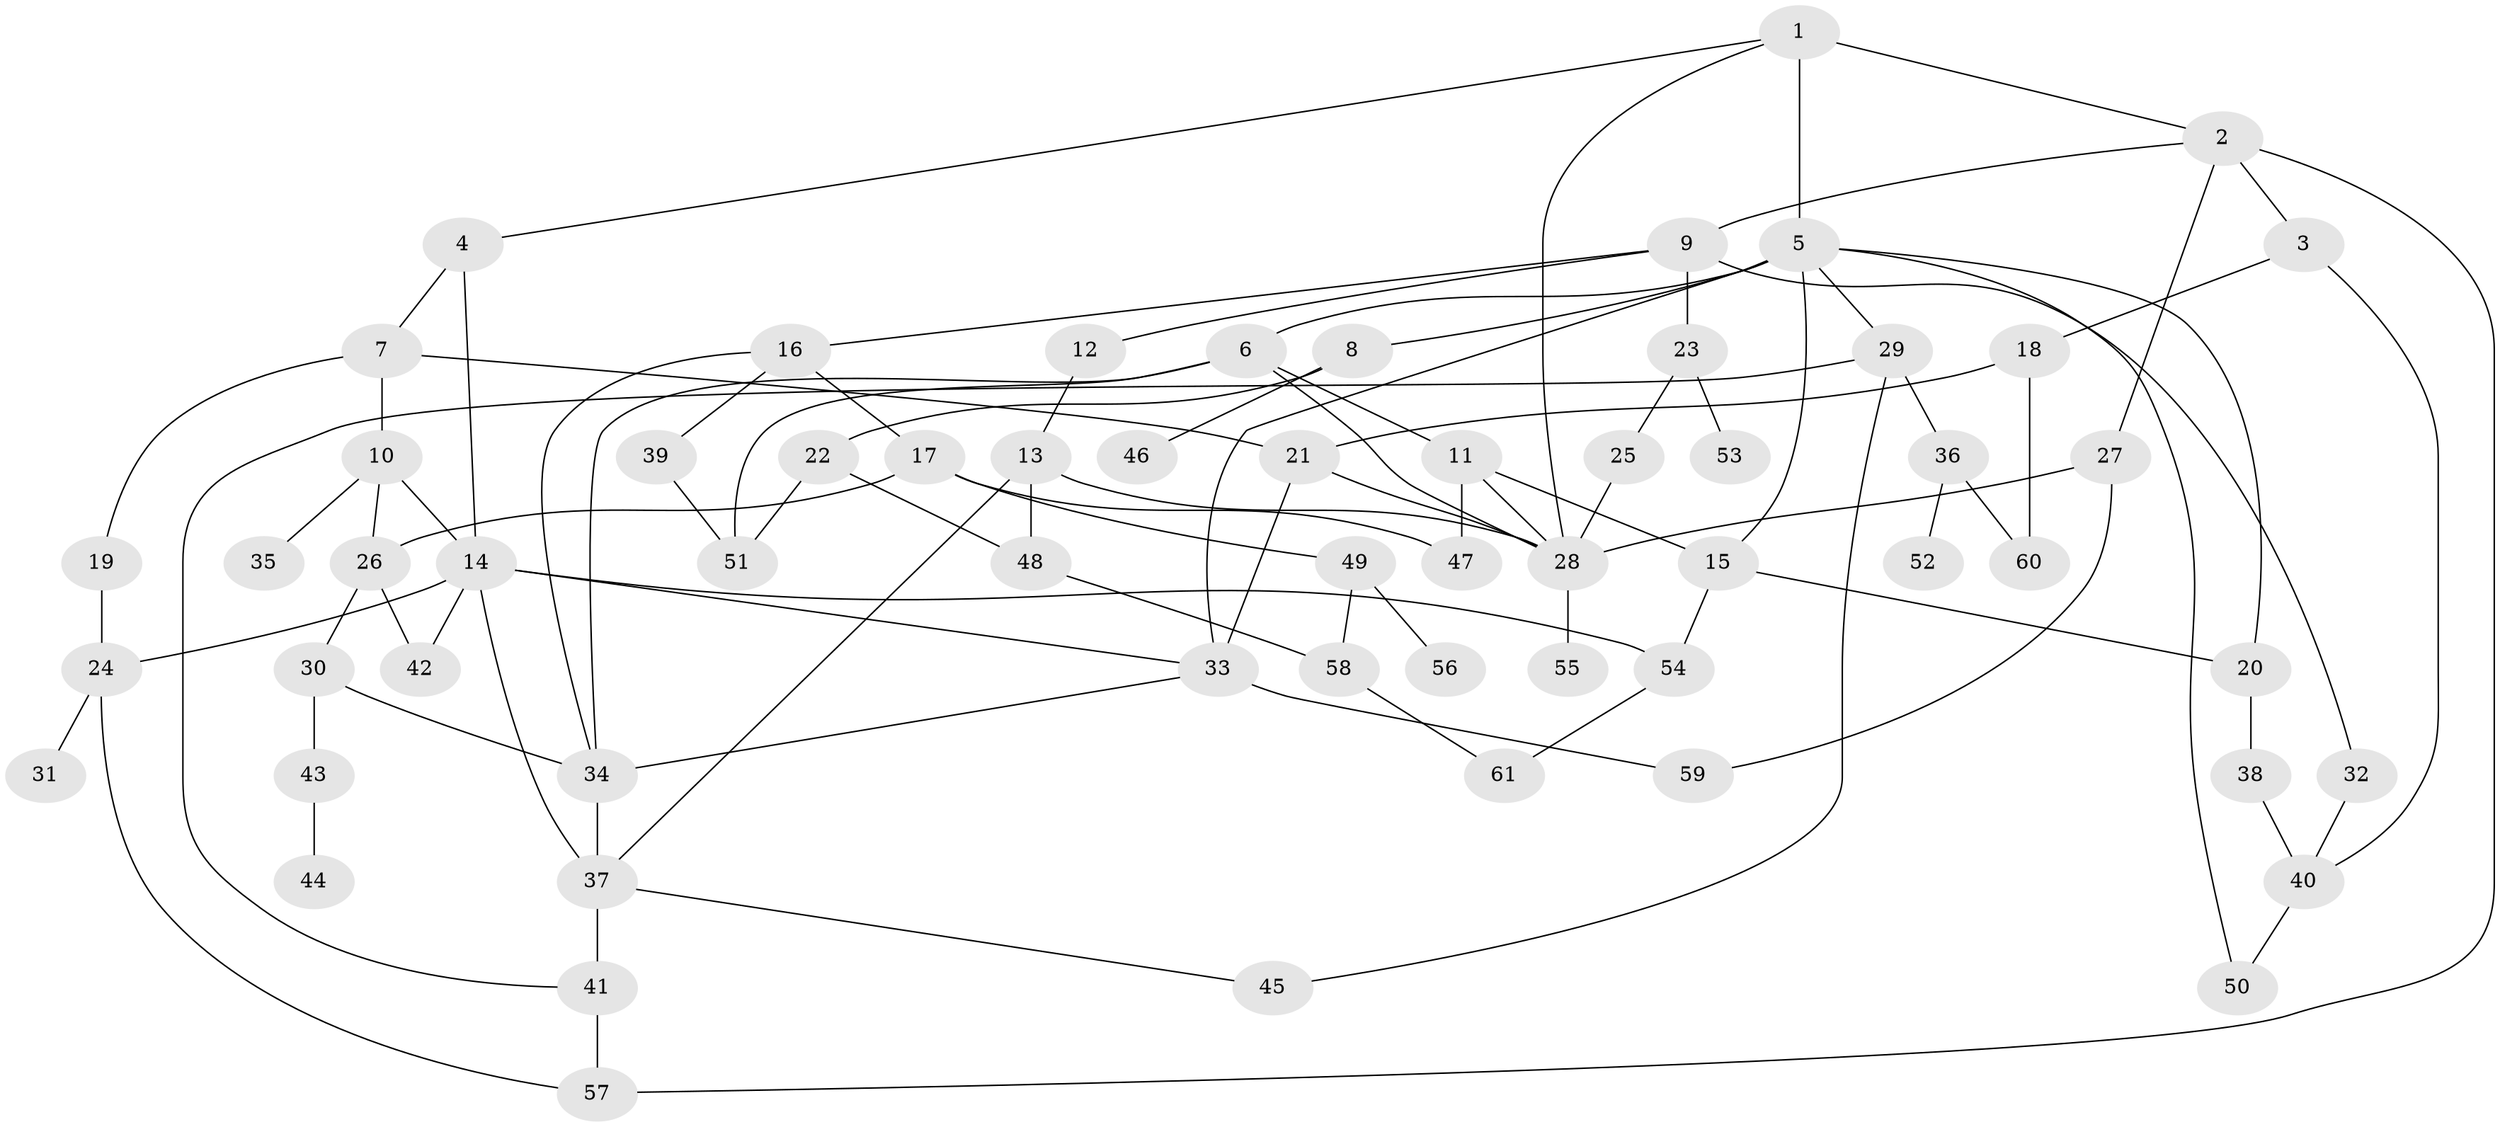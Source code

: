 // original degree distribution, {6: 0.024793388429752067, 4: 0.2231404958677686, 3: 0.1652892561983471, 2: 0.256198347107438, 1: 0.2644628099173554, 7: 0.01652892561983471, 5: 0.049586776859504134}
// Generated by graph-tools (version 1.1) at 2025/34/03/09/25 02:34:22]
// undirected, 61 vertices, 96 edges
graph export_dot {
graph [start="1"]
  node [color=gray90,style=filled];
  1;
  2;
  3;
  4;
  5;
  6;
  7;
  8;
  9;
  10;
  11;
  12;
  13;
  14;
  15;
  16;
  17;
  18;
  19;
  20;
  21;
  22;
  23;
  24;
  25;
  26;
  27;
  28;
  29;
  30;
  31;
  32;
  33;
  34;
  35;
  36;
  37;
  38;
  39;
  40;
  41;
  42;
  43;
  44;
  45;
  46;
  47;
  48;
  49;
  50;
  51;
  52;
  53;
  54;
  55;
  56;
  57;
  58;
  59;
  60;
  61;
  1 -- 2 [weight=1.0];
  1 -- 4 [weight=1.0];
  1 -- 5 [weight=2.0];
  1 -- 28 [weight=1.0];
  2 -- 3 [weight=1.0];
  2 -- 9 [weight=1.0];
  2 -- 27 [weight=1.0];
  2 -- 57 [weight=1.0];
  3 -- 18 [weight=1.0];
  3 -- 40 [weight=1.0];
  4 -- 7 [weight=1.0];
  4 -- 14 [weight=1.0];
  5 -- 6 [weight=1.0];
  5 -- 8 [weight=1.0];
  5 -- 15 [weight=1.0];
  5 -- 20 [weight=1.0];
  5 -- 29 [weight=1.0];
  5 -- 33 [weight=1.0];
  5 -- 50 [weight=1.0];
  6 -- 11 [weight=1.0];
  6 -- 28 [weight=1.0];
  6 -- 34 [weight=1.0];
  6 -- 51 [weight=1.0];
  7 -- 10 [weight=2.0];
  7 -- 19 [weight=1.0];
  7 -- 21 [weight=1.0];
  8 -- 22 [weight=1.0];
  8 -- 46 [weight=1.0];
  9 -- 12 [weight=1.0];
  9 -- 16 [weight=1.0];
  9 -- 23 [weight=1.0];
  9 -- 32 [weight=1.0];
  10 -- 14 [weight=2.0];
  10 -- 26 [weight=1.0];
  10 -- 35 [weight=1.0];
  11 -- 15 [weight=1.0];
  11 -- 28 [weight=1.0];
  11 -- 47 [weight=3.0];
  12 -- 13 [weight=1.0];
  13 -- 28 [weight=1.0];
  13 -- 37 [weight=1.0];
  13 -- 48 [weight=1.0];
  14 -- 24 [weight=1.0];
  14 -- 33 [weight=1.0];
  14 -- 37 [weight=1.0];
  14 -- 42 [weight=1.0];
  14 -- 54 [weight=1.0];
  15 -- 20 [weight=1.0];
  15 -- 54 [weight=1.0];
  16 -- 17 [weight=1.0];
  16 -- 34 [weight=1.0];
  16 -- 39 [weight=1.0];
  17 -- 26 [weight=1.0];
  17 -- 47 [weight=1.0];
  17 -- 49 [weight=1.0];
  18 -- 21 [weight=1.0];
  18 -- 60 [weight=1.0];
  19 -- 24 [weight=1.0];
  20 -- 38 [weight=1.0];
  21 -- 28 [weight=1.0];
  21 -- 33 [weight=1.0];
  22 -- 48 [weight=1.0];
  22 -- 51 [weight=1.0];
  23 -- 25 [weight=1.0];
  23 -- 53 [weight=1.0];
  24 -- 31 [weight=1.0];
  24 -- 57 [weight=1.0];
  25 -- 28 [weight=2.0];
  26 -- 30 [weight=1.0];
  26 -- 42 [weight=1.0];
  27 -- 28 [weight=2.0];
  27 -- 59 [weight=1.0];
  28 -- 55 [weight=4.0];
  29 -- 36 [weight=1.0];
  29 -- 41 [weight=1.0];
  29 -- 45 [weight=1.0];
  30 -- 34 [weight=1.0];
  30 -- 43 [weight=1.0];
  32 -- 40 [weight=1.0];
  33 -- 34 [weight=1.0];
  33 -- 59 [weight=1.0];
  34 -- 37 [weight=1.0];
  36 -- 52 [weight=1.0];
  36 -- 60 [weight=1.0];
  37 -- 41 [weight=2.0];
  37 -- 45 [weight=1.0];
  38 -- 40 [weight=1.0];
  39 -- 51 [weight=1.0];
  40 -- 50 [weight=1.0];
  41 -- 57 [weight=1.0];
  43 -- 44 [weight=1.0];
  48 -- 58 [weight=1.0];
  49 -- 56 [weight=1.0];
  49 -- 58 [weight=1.0];
  54 -- 61 [weight=1.0];
  58 -- 61 [weight=1.0];
}
